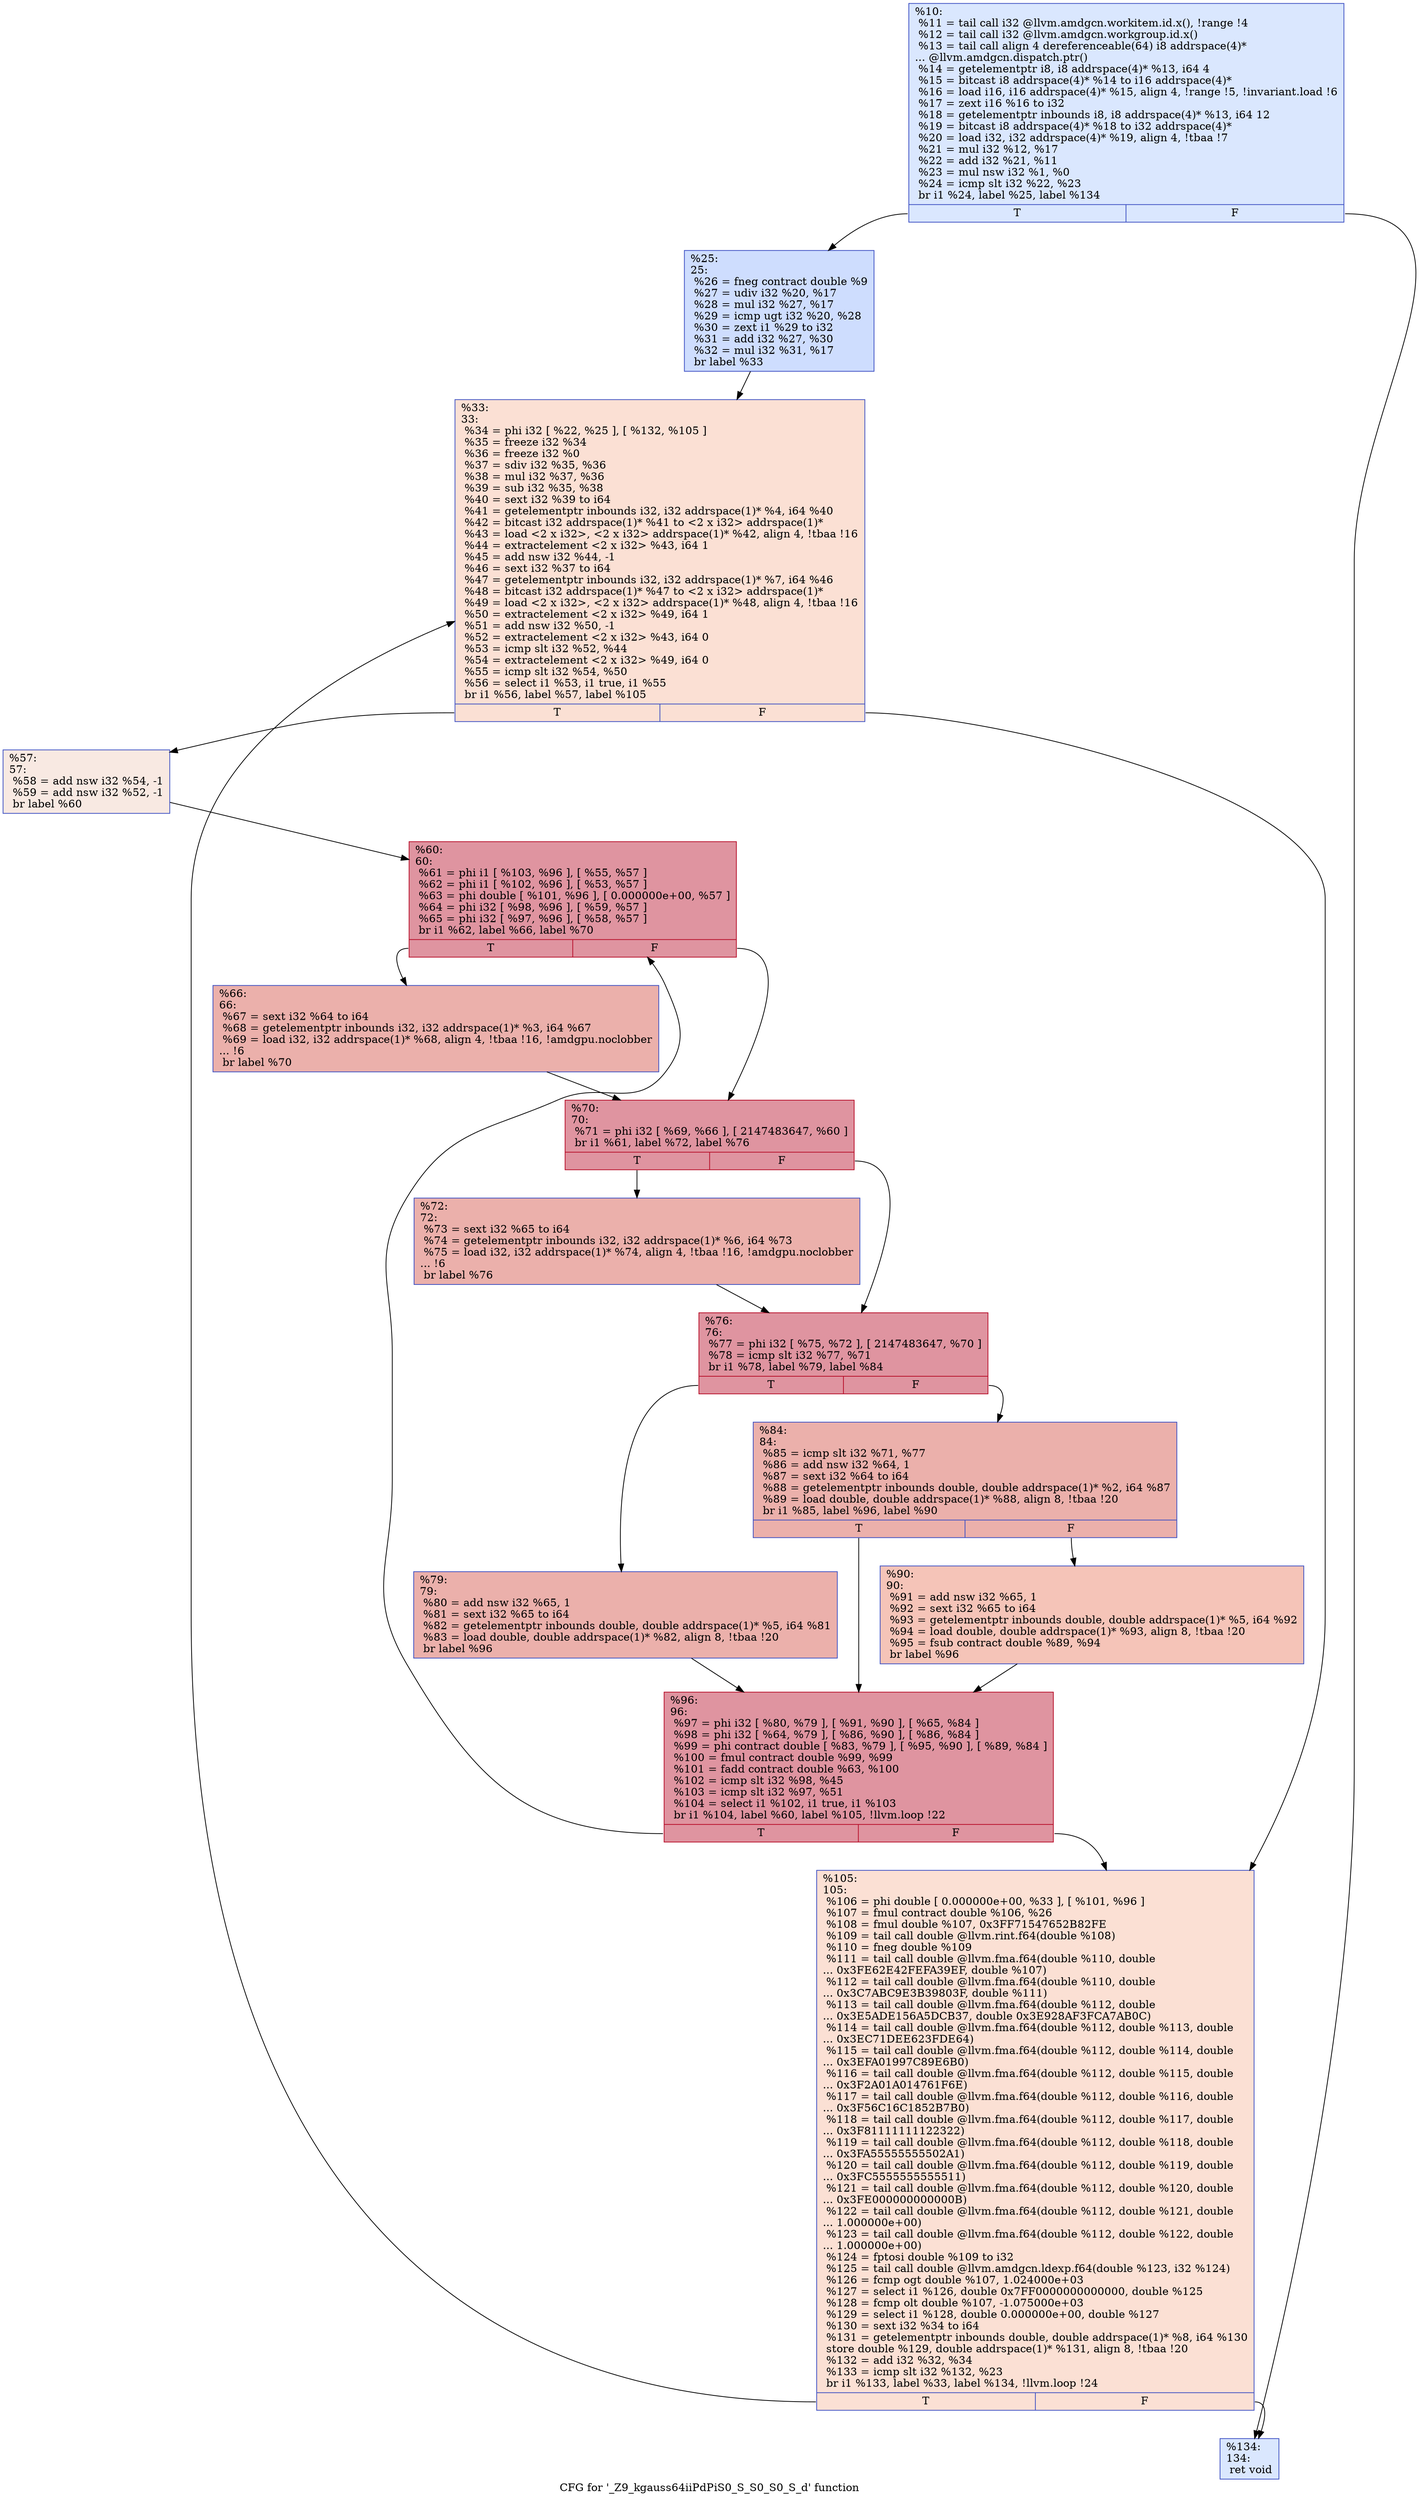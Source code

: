 digraph "CFG for '_Z9_kgauss64iiPdPiS0_S_S0_S0_S_d' function" {
	label="CFG for '_Z9_kgauss64iiPdPiS0_S_S0_S0_S_d' function";

	Node0x5af2280 [shape=record,color="#3d50c3ff", style=filled, fillcolor="#abc8fd70",label="{%10:\l  %11 = tail call i32 @llvm.amdgcn.workitem.id.x(), !range !4\l  %12 = tail call i32 @llvm.amdgcn.workgroup.id.x()\l  %13 = tail call align 4 dereferenceable(64) i8 addrspace(4)*\l... @llvm.amdgcn.dispatch.ptr()\l  %14 = getelementptr i8, i8 addrspace(4)* %13, i64 4\l  %15 = bitcast i8 addrspace(4)* %14 to i16 addrspace(4)*\l  %16 = load i16, i16 addrspace(4)* %15, align 4, !range !5, !invariant.load !6\l  %17 = zext i16 %16 to i32\l  %18 = getelementptr inbounds i8, i8 addrspace(4)* %13, i64 12\l  %19 = bitcast i8 addrspace(4)* %18 to i32 addrspace(4)*\l  %20 = load i32, i32 addrspace(4)* %19, align 4, !tbaa !7\l  %21 = mul i32 %12, %17\l  %22 = add i32 %21, %11\l  %23 = mul nsw i32 %1, %0\l  %24 = icmp slt i32 %22, %23\l  br i1 %24, label %25, label %134\l|{<s0>T|<s1>F}}"];
	Node0x5af2280:s0 -> Node0x5af50e0;
	Node0x5af2280:s1 -> Node0x5af5170;
	Node0x5af50e0 [shape=record,color="#3d50c3ff", style=filled, fillcolor="#8fb1fe70",label="{%25:\l25:                                               \l  %26 = fneg contract double %9\l  %27 = udiv i32 %20, %17\l  %28 = mul i32 %27, %17\l  %29 = icmp ugt i32 %20, %28\l  %30 = zext i1 %29 to i32\l  %31 = add i32 %27, %30\l  %32 = mul i32 %31, %17\l  br label %33\l}"];
	Node0x5af50e0 -> Node0x5af4aa0;
	Node0x5af4aa0 [shape=record,color="#3d50c3ff", style=filled, fillcolor="#f7b99e70",label="{%33:\l33:                                               \l  %34 = phi i32 [ %22, %25 ], [ %132, %105 ]\l  %35 = freeze i32 %34\l  %36 = freeze i32 %0\l  %37 = sdiv i32 %35, %36\l  %38 = mul i32 %37, %36\l  %39 = sub i32 %35, %38\l  %40 = sext i32 %39 to i64\l  %41 = getelementptr inbounds i32, i32 addrspace(1)* %4, i64 %40\l  %42 = bitcast i32 addrspace(1)* %41 to \<2 x i32\> addrspace(1)*\l  %43 = load \<2 x i32\>, \<2 x i32\> addrspace(1)* %42, align 4, !tbaa !16\l  %44 = extractelement \<2 x i32\> %43, i64 1\l  %45 = add nsw i32 %44, -1\l  %46 = sext i32 %37 to i64\l  %47 = getelementptr inbounds i32, i32 addrspace(1)* %7, i64 %46\l  %48 = bitcast i32 addrspace(1)* %47 to \<2 x i32\> addrspace(1)*\l  %49 = load \<2 x i32\>, \<2 x i32\> addrspace(1)* %48, align 4, !tbaa !16\l  %50 = extractelement \<2 x i32\> %49, i64 1\l  %51 = add nsw i32 %50, -1\l  %52 = extractelement \<2 x i32\> %43, i64 0\l  %53 = icmp slt i32 %52, %44\l  %54 = extractelement \<2 x i32\> %49, i64 0\l  %55 = icmp slt i32 %54, %50\l  %56 = select i1 %53, i1 true, i1 %55\l  br i1 %56, label %57, label %105\l|{<s0>T|<s1>F}}"];
	Node0x5af4aa0:s0 -> Node0x5af7320;
	Node0x5af4aa0:s1 -> Node0x5af4b60;
	Node0x5af7320 [shape=record,color="#3d50c3ff", style=filled, fillcolor="#efcebd70",label="{%57:\l57:                                               \l  %58 = add nsw i32 %54, -1\l  %59 = add nsw i32 %52, -1\l  br label %60\l}"];
	Node0x5af7320 -> Node0x5af7580;
	Node0x5af7580 [shape=record,color="#b70d28ff", style=filled, fillcolor="#b70d2870",label="{%60:\l60:                                               \l  %61 = phi i1 [ %103, %96 ], [ %55, %57 ]\l  %62 = phi i1 [ %102, %96 ], [ %53, %57 ]\l  %63 = phi double [ %101, %96 ], [ 0.000000e+00, %57 ]\l  %64 = phi i32 [ %98, %96 ], [ %59, %57 ]\l  %65 = phi i32 [ %97, %96 ], [ %58, %57 ]\l  br i1 %62, label %66, label %70\l|{<s0>T|<s1>F}}"];
	Node0x5af7580:s0 -> Node0x5af5780;
	Node0x5af7580:s1 -> Node0x5af5810;
	Node0x5af5780 [shape=record,color="#3d50c3ff", style=filled, fillcolor="#d24b4070",label="{%66:\l66:                                               \l  %67 = sext i32 %64 to i64\l  %68 = getelementptr inbounds i32, i32 addrspace(1)* %3, i64 %67\l  %69 = load i32, i32 addrspace(1)* %68, align 4, !tbaa !16, !amdgpu.noclobber\l... !6\l  br label %70\l}"];
	Node0x5af5780 -> Node0x5af5810;
	Node0x5af5810 [shape=record,color="#b70d28ff", style=filled, fillcolor="#b70d2870",label="{%70:\l70:                                               \l  %71 = phi i32 [ %69, %66 ], [ 2147483647, %60 ]\l  br i1 %61, label %72, label %76\l|{<s0>T|<s1>F}}"];
	Node0x5af5810:s0 -> Node0x5af9380;
	Node0x5af5810:s1 -> Node0x5af93d0;
	Node0x5af9380 [shape=record,color="#3d50c3ff", style=filled, fillcolor="#d24b4070",label="{%72:\l72:                                               \l  %73 = sext i32 %65 to i64\l  %74 = getelementptr inbounds i32, i32 addrspace(1)* %6, i64 %73\l  %75 = load i32, i32 addrspace(1)* %74, align 4, !tbaa !16, !amdgpu.noclobber\l... !6\l  br label %76\l}"];
	Node0x5af9380 -> Node0x5af93d0;
	Node0x5af93d0 [shape=record,color="#b70d28ff", style=filled, fillcolor="#b70d2870",label="{%76:\l76:                                               \l  %77 = phi i32 [ %75, %72 ], [ 2147483647, %70 ]\l  %78 = icmp slt i32 %77, %71\l  br i1 %78, label %79, label %84\l|{<s0>T|<s1>F}}"];
	Node0x5af93d0:s0 -> Node0x5af9870;
	Node0x5af93d0:s1 -> Node0x5af98c0;
	Node0x5af9870 [shape=record,color="#3d50c3ff", style=filled, fillcolor="#d24b4070",label="{%79:\l79:                                               \l  %80 = add nsw i32 %65, 1\l  %81 = sext i32 %65 to i64\l  %82 = getelementptr inbounds double, double addrspace(1)* %5, i64 %81\l  %83 = load double, double addrspace(1)* %82, align 8, !tbaa !20\l  br label %96\l}"];
	Node0x5af9870 -> Node0x5af7670;
	Node0x5af98c0 [shape=record,color="#3d50c3ff", style=filled, fillcolor="#d24b4070",label="{%84:\l84:                                               \l  %85 = icmp slt i32 %71, %77\l  %86 = add nsw i32 %64, 1\l  %87 = sext i32 %64 to i64\l  %88 = getelementptr inbounds double, double addrspace(1)* %2, i64 %87\l  %89 = load double, double addrspace(1)* %88, align 8, !tbaa !20\l  br i1 %85, label %96, label %90\l|{<s0>T|<s1>F}}"];
	Node0x5af98c0:s0 -> Node0x5af7670;
	Node0x5af98c0:s1 -> Node0x5afa660;
	Node0x5afa660 [shape=record,color="#3d50c3ff", style=filled, fillcolor="#e97a5f70",label="{%90:\l90:                                               \l  %91 = add nsw i32 %65, 1\l  %92 = sext i32 %65 to i64\l  %93 = getelementptr inbounds double, double addrspace(1)* %5, i64 %92\l  %94 = load double, double addrspace(1)* %93, align 8, !tbaa !20\l  %95 = fsub contract double %89, %94\l  br label %96\l}"];
	Node0x5afa660 -> Node0x5af7670;
	Node0x5af7670 [shape=record,color="#b70d28ff", style=filled, fillcolor="#b70d2870",label="{%96:\l96:                                               \l  %97 = phi i32 [ %80, %79 ], [ %91, %90 ], [ %65, %84 ]\l  %98 = phi i32 [ %64, %79 ], [ %86, %90 ], [ %86, %84 ]\l  %99 = phi contract double [ %83, %79 ], [ %95, %90 ], [ %89, %84 ]\l  %100 = fmul contract double %99, %99\l  %101 = fadd contract double %63, %100\l  %102 = icmp slt i32 %98, %45\l  %103 = icmp slt i32 %97, %51\l  %104 = select i1 %102, i1 true, i1 %103\l  br i1 %104, label %60, label %105, !llvm.loop !22\l|{<s0>T|<s1>F}}"];
	Node0x5af7670:s0 -> Node0x5af7580;
	Node0x5af7670:s1 -> Node0x5af4b60;
	Node0x5af4b60 [shape=record,color="#3d50c3ff", style=filled, fillcolor="#f7b99e70",label="{%105:\l105:                                              \l  %106 = phi double [ 0.000000e+00, %33 ], [ %101, %96 ]\l  %107 = fmul contract double %106, %26\l  %108 = fmul double %107, 0x3FF71547652B82FE\l  %109 = tail call double @llvm.rint.f64(double %108)\l  %110 = fneg double %109\l  %111 = tail call double @llvm.fma.f64(double %110, double\l... 0x3FE62E42FEFA39EF, double %107)\l  %112 = tail call double @llvm.fma.f64(double %110, double\l... 0x3C7ABC9E3B39803F, double %111)\l  %113 = tail call double @llvm.fma.f64(double %112, double\l... 0x3E5ADE156A5DCB37, double 0x3E928AF3FCA7AB0C)\l  %114 = tail call double @llvm.fma.f64(double %112, double %113, double\l... 0x3EC71DEE623FDE64)\l  %115 = tail call double @llvm.fma.f64(double %112, double %114, double\l... 0x3EFA01997C89E6B0)\l  %116 = tail call double @llvm.fma.f64(double %112, double %115, double\l... 0x3F2A01A014761F6E)\l  %117 = tail call double @llvm.fma.f64(double %112, double %116, double\l... 0x3F56C16C1852B7B0)\l  %118 = tail call double @llvm.fma.f64(double %112, double %117, double\l... 0x3F81111111122322)\l  %119 = tail call double @llvm.fma.f64(double %112, double %118, double\l... 0x3FA55555555502A1)\l  %120 = tail call double @llvm.fma.f64(double %112, double %119, double\l... 0x3FC5555555555511)\l  %121 = tail call double @llvm.fma.f64(double %112, double %120, double\l... 0x3FE000000000000B)\l  %122 = tail call double @llvm.fma.f64(double %112, double %121, double\l... 1.000000e+00)\l  %123 = tail call double @llvm.fma.f64(double %112, double %122, double\l... 1.000000e+00)\l  %124 = fptosi double %109 to i32\l  %125 = tail call double @llvm.amdgcn.ldexp.f64(double %123, i32 %124)\l  %126 = fcmp ogt double %107, 1.024000e+03\l  %127 = select i1 %126, double 0x7FF0000000000000, double %125\l  %128 = fcmp olt double %107, -1.075000e+03\l  %129 = select i1 %128, double 0.000000e+00, double %127\l  %130 = sext i32 %34 to i64\l  %131 = getelementptr inbounds double, double addrspace(1)* %8, i64 %130\l  store double %129, double addrspace(1)* %131, align 8, !tbaa !20\l  %132 = add i32 %32, %34\l  %133 = icmp slt i32 %132, %23\l  br i1 %133, label %33, label %134, !llvm.loop !24\l|{<s0>T|<s1>F}}"];
	Node0x5af4b60:s0 -> Node0x5af4aa0;
	Node0x5af4b60:s1 -> Node0x5af5170;
	Node0x5af5170 [shape=record,color="#3d50c3ff", style=filled, fillcolor="#abc8fd70",label="{%134:\l134:                                              \l  ret void\l}"];
}
